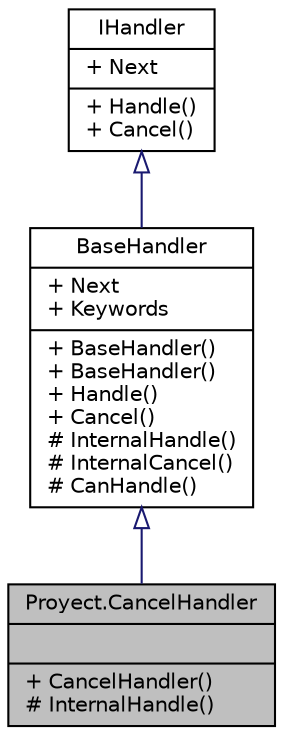 digraph "Proyect.CancelHandler"
{
 // INTERACTIVE_SVG=YES
 // LATEX_PDF_SIZE
  edge [fontname="Helvetica",fontsize="10",labelfontname="Helvetica",labelfontsize="10"];
  node [fontname="Helvetica",fontsize="10",shape=record];
  Node1 [label="{Proyect.CancelHandler\n||+ CancelHandler()\l# InternalHandle()\l}",height=0.2,width=0.4,color="black", fillcolor="grey75", style="filled", fontcolor="black",tooltip="Clase base para implementar el patrón Chain of Responsibility. Hereda de base handler."];
  Node2 -> Node1 [dir="back",color="midnightblue",fontsize="10",style="solid",arrowtail="onormal",fontname="Helvetica"];
  Node2 [label="{BaseHandler\n|+ Next\l+ Keywords\l|+ BaseHandler()\l+ BaseHandler()\l+ Handle()\l+ Cancel()\l# InternalHandle()\l# InternalCancel()\l# CanHandle()\l}",height=0.2,width=0.4,color="black", fillcolor="white", style="filled",URL="$classProyect_1_1BaseHandler.html",tooltip="Clase base para implementar el patrón Chain of Responsibility."];
  Node3 -> Node2 [dir="back",color="midnightblue",fontsize="10",style="solid",arrowtail="onormal",fontname="Helvetica"];
  Node3 [label="{IHandler\n|+ Next\l|+ Handle()\l+ Cancel()\l}",height=0.2,width=0.4,color="black", fillcolor="white", style="filled",URL="$interfaceProyect_1_1IHandler.html",tooltip="Interfaz para implementar el patrón Chain of Responsibility. En ese patrón se pasa un mensaje a travé..."];
}
